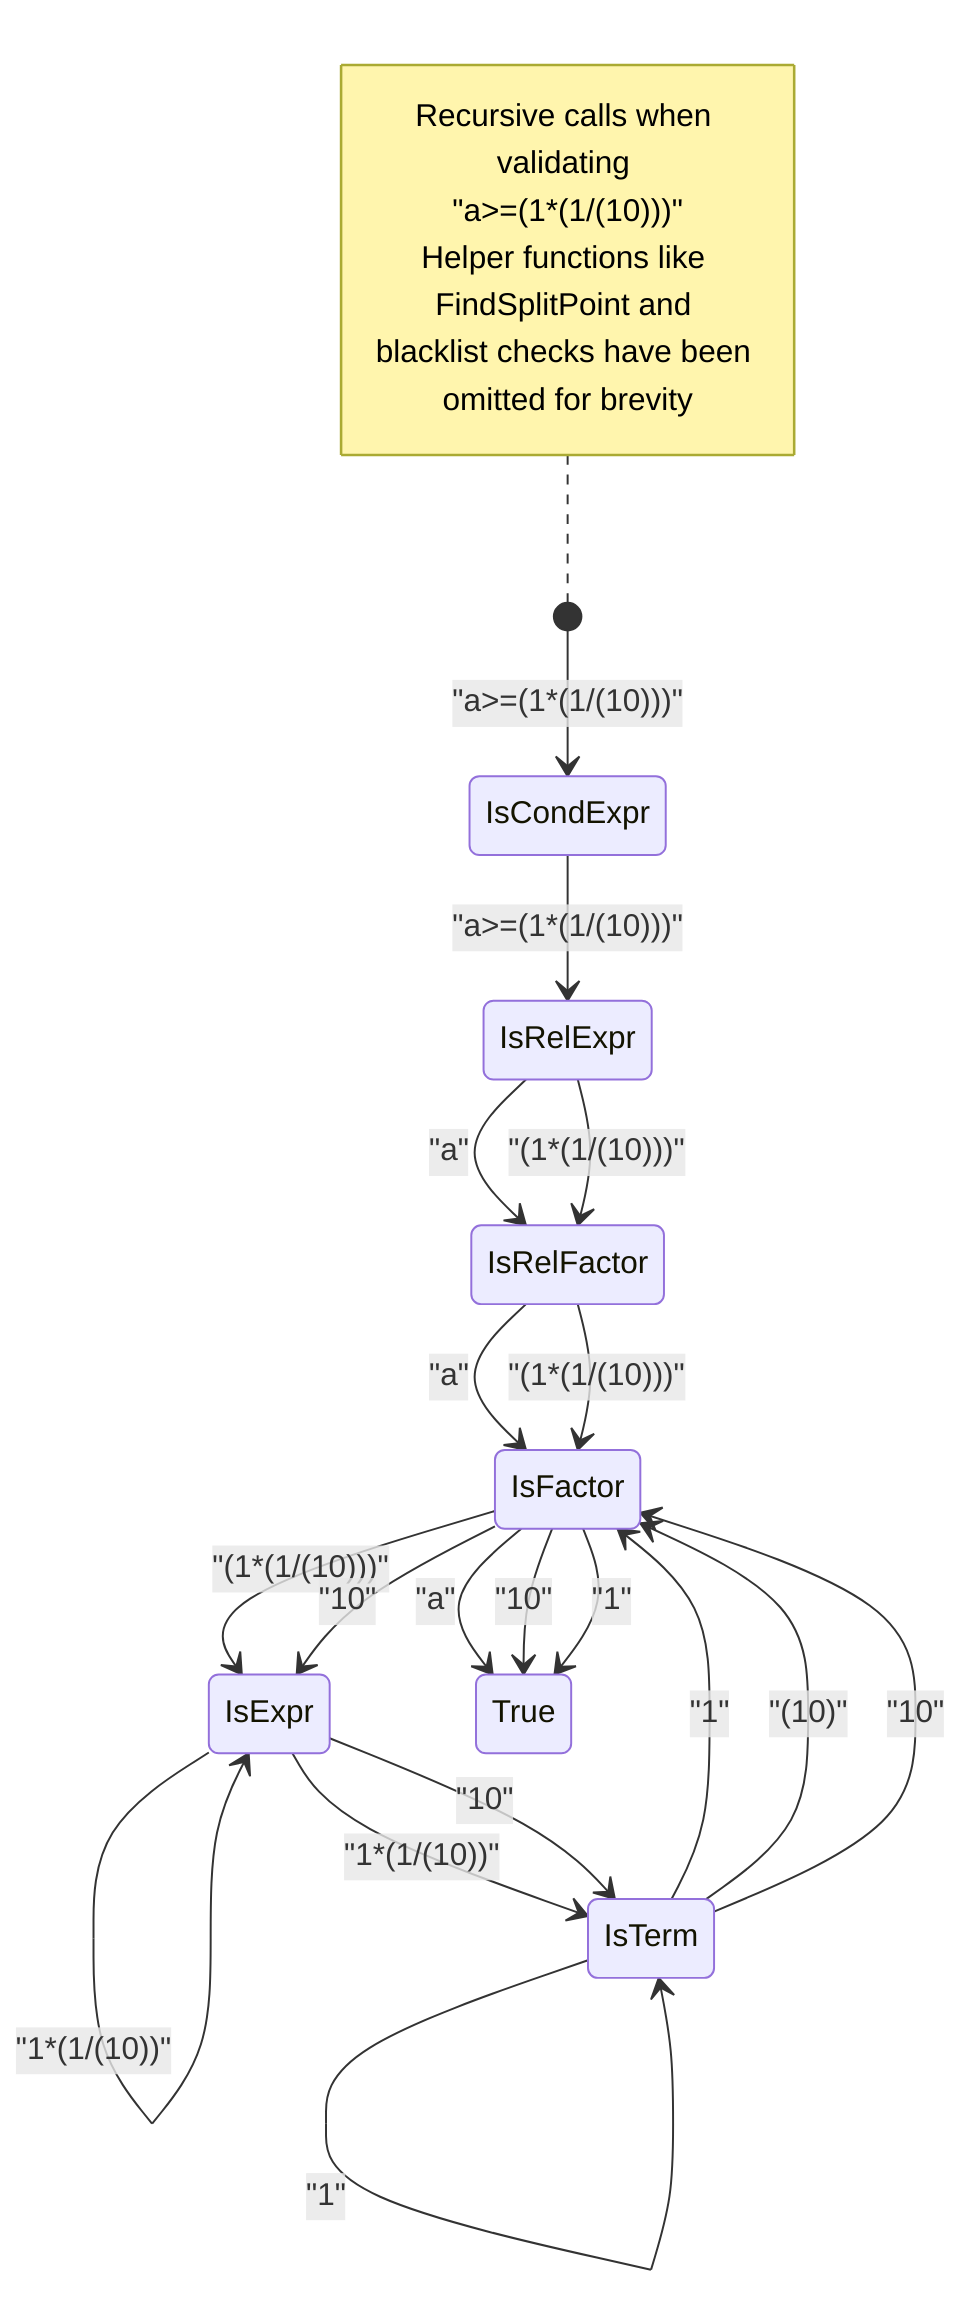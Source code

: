 stateDiagram-v2
    %% logic for conditional expression
    [*] --> IsCondExpr: "a>=(1*(1/(10)))"
    note left of [*]
    Recursive calls when validating 
    "a>=(1*(1/(10)))"
    Helper functions like FindSplitPoint and 
    blacklist checks have been omitted for brevity
    end note
    IsCondExpr --> IsRelExpr: "a>=(1*(1/(10)))"
    IsRelExpr --> IsRelFactor: "a"
    IsRelExpr --> IsRelFactor: "(1*(1/(10)))"
    IsRelFactor --> IsFactor: "a"
    IsRelFactor --> IsFactor: "(1*(1/(10)))"
    IsFactor --> IsExpr: "(1*(1/(10)))"
    IsFactor --> True: "a"
    IsExpr --> IsExpr: "1*(1/(10))"
    IsExpr --> IsTerm: "1*(1/(10))"
    IsTerm --> IsTerm: "1/(10)"
    IsTerm --> IsTerm: "1"
    IsTerm --> IsFactor: "1"
    IsTerm --> IsFactor: "(10)"
    IsFactor --> IsExpr:"10"
    IsExpr --> IsTerm: "10"
    IsTerm --> IsFactor: "10"
    IsFactor --> True: "10"
    IsFactor --> True: "1"